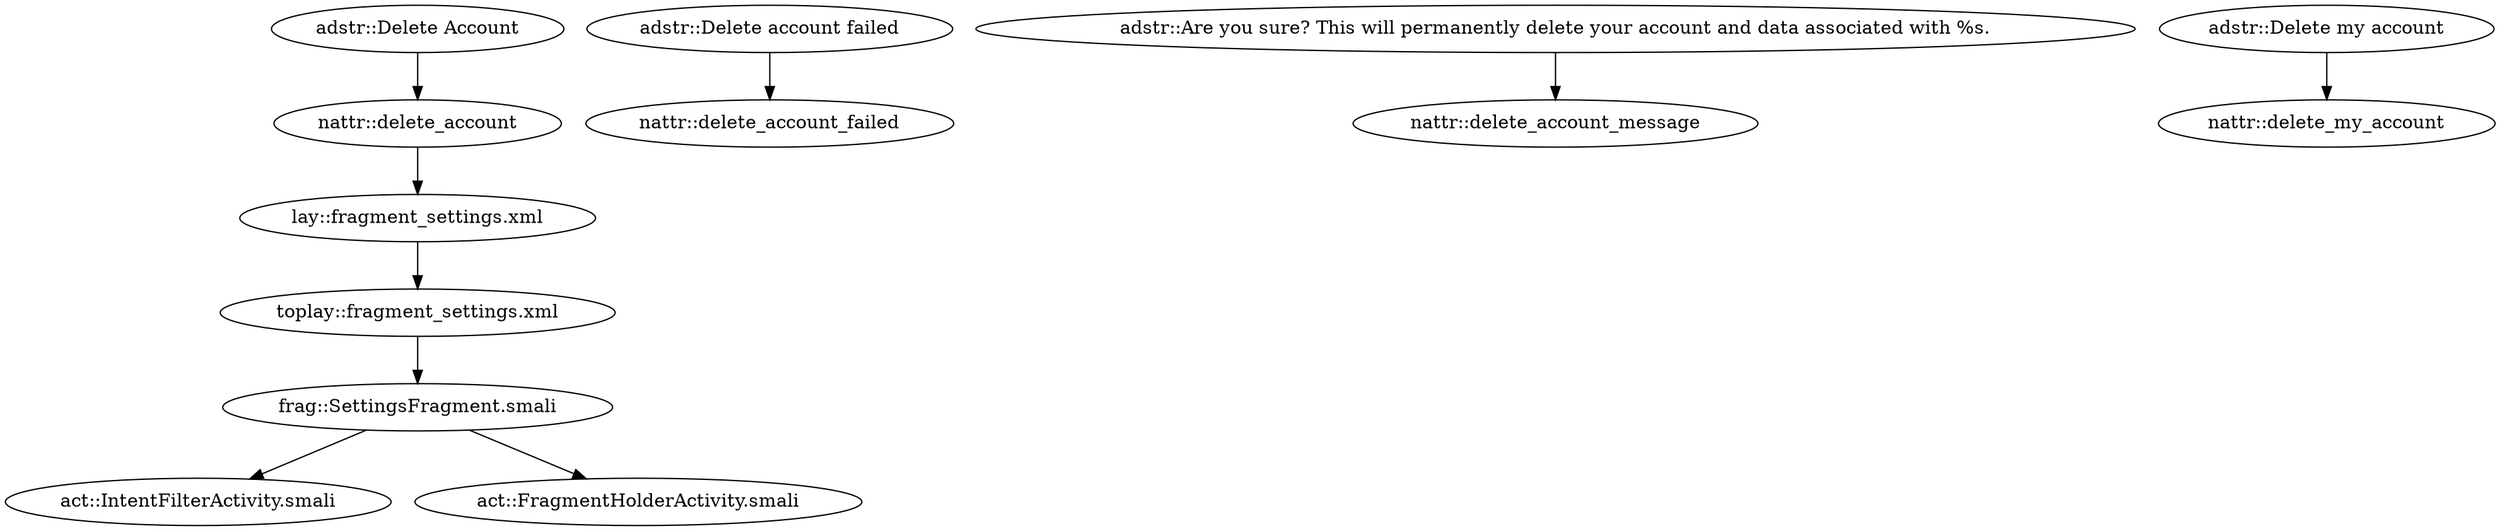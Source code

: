 digraph G {
"adstr::Delete Account" -> "nattr::delete_account"
"adstr::Delete account failed" -> "nattr::delete_account_failed"
"adstr::Are you sure? This will permanently delete your account and data associated with %s." -> "nattr::delete_account_message"
"adstr::Delete my account" -> "nattr::delete_my_account"
"nattr::delete_account" -> "lay::fragment_settings.xml"
"lay::fragment_settings.xml" -> "toplay::fragment_settings.xml"
"toplay::fragment_settings.xml" -> "frag::SettingsFragment.smali"
"frag::SettingsFragment.smali" -> "act::IntentFilterActivity.smali"
"frag::SettingsFragment.smali" -> "act::FragmentHolderActivity.smali"
}
